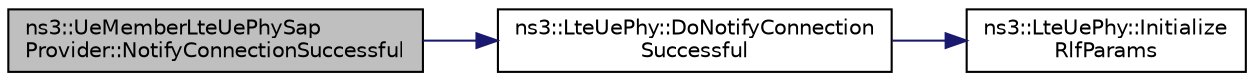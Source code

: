 digraph "ns3::UeMemberLteUePhySapProvider::NotifyConnectionSuccessful"
{
 // LATEX_PDF_SIZE
  edge [fontname="Helvetica",fontsize="10",labelfontname="Helvetica",labelfontsize="10"];
  node [fontname="Helvetica",fontsize="10",shape=record];
  rankdir="LR";
  Node1 [label="ns3::UeMemberLteUePhySap\lProvider::NotifyConnectionSuccessful",height=0.2,width=0.4,color="black", fillcolor="grey75", style="filled", fontcolor="black",tooltip="Notify PHY about the successful RRC connection establishment."];
  Node1 -> Node2 [color="midnightblue",fontsize="10",style="solid",fontname="Helvetica"];
  Node2 [label="ns3::LteUePhy::DoNotifyConnection\lSuccessful",height=0.2,width=0.4,color="black", fillcolor="white", style="filled",URL="$classns3_1_1_lte_ue_phy.html#a2a678876ba74cc629d8cebf985022687",tooltip="Notify PHY about the successful RRC connection establishment."];
  Node2 -> Node3 [color="midnightblue",fontsize="10",style="solid",fontname="Helvetica"];
  Node3 [label="ns3::LteUePhy::Initialize\lRlfParams",height=0.2,width=0.4,color="black", fillcolor="white", style="filled",URL="$classns3_1_1_lte_ue_phy.html#ac5e38bb355e6c5d961535e137d7aabe8",tooltip="Initialize radio link failure parameters."];
}
